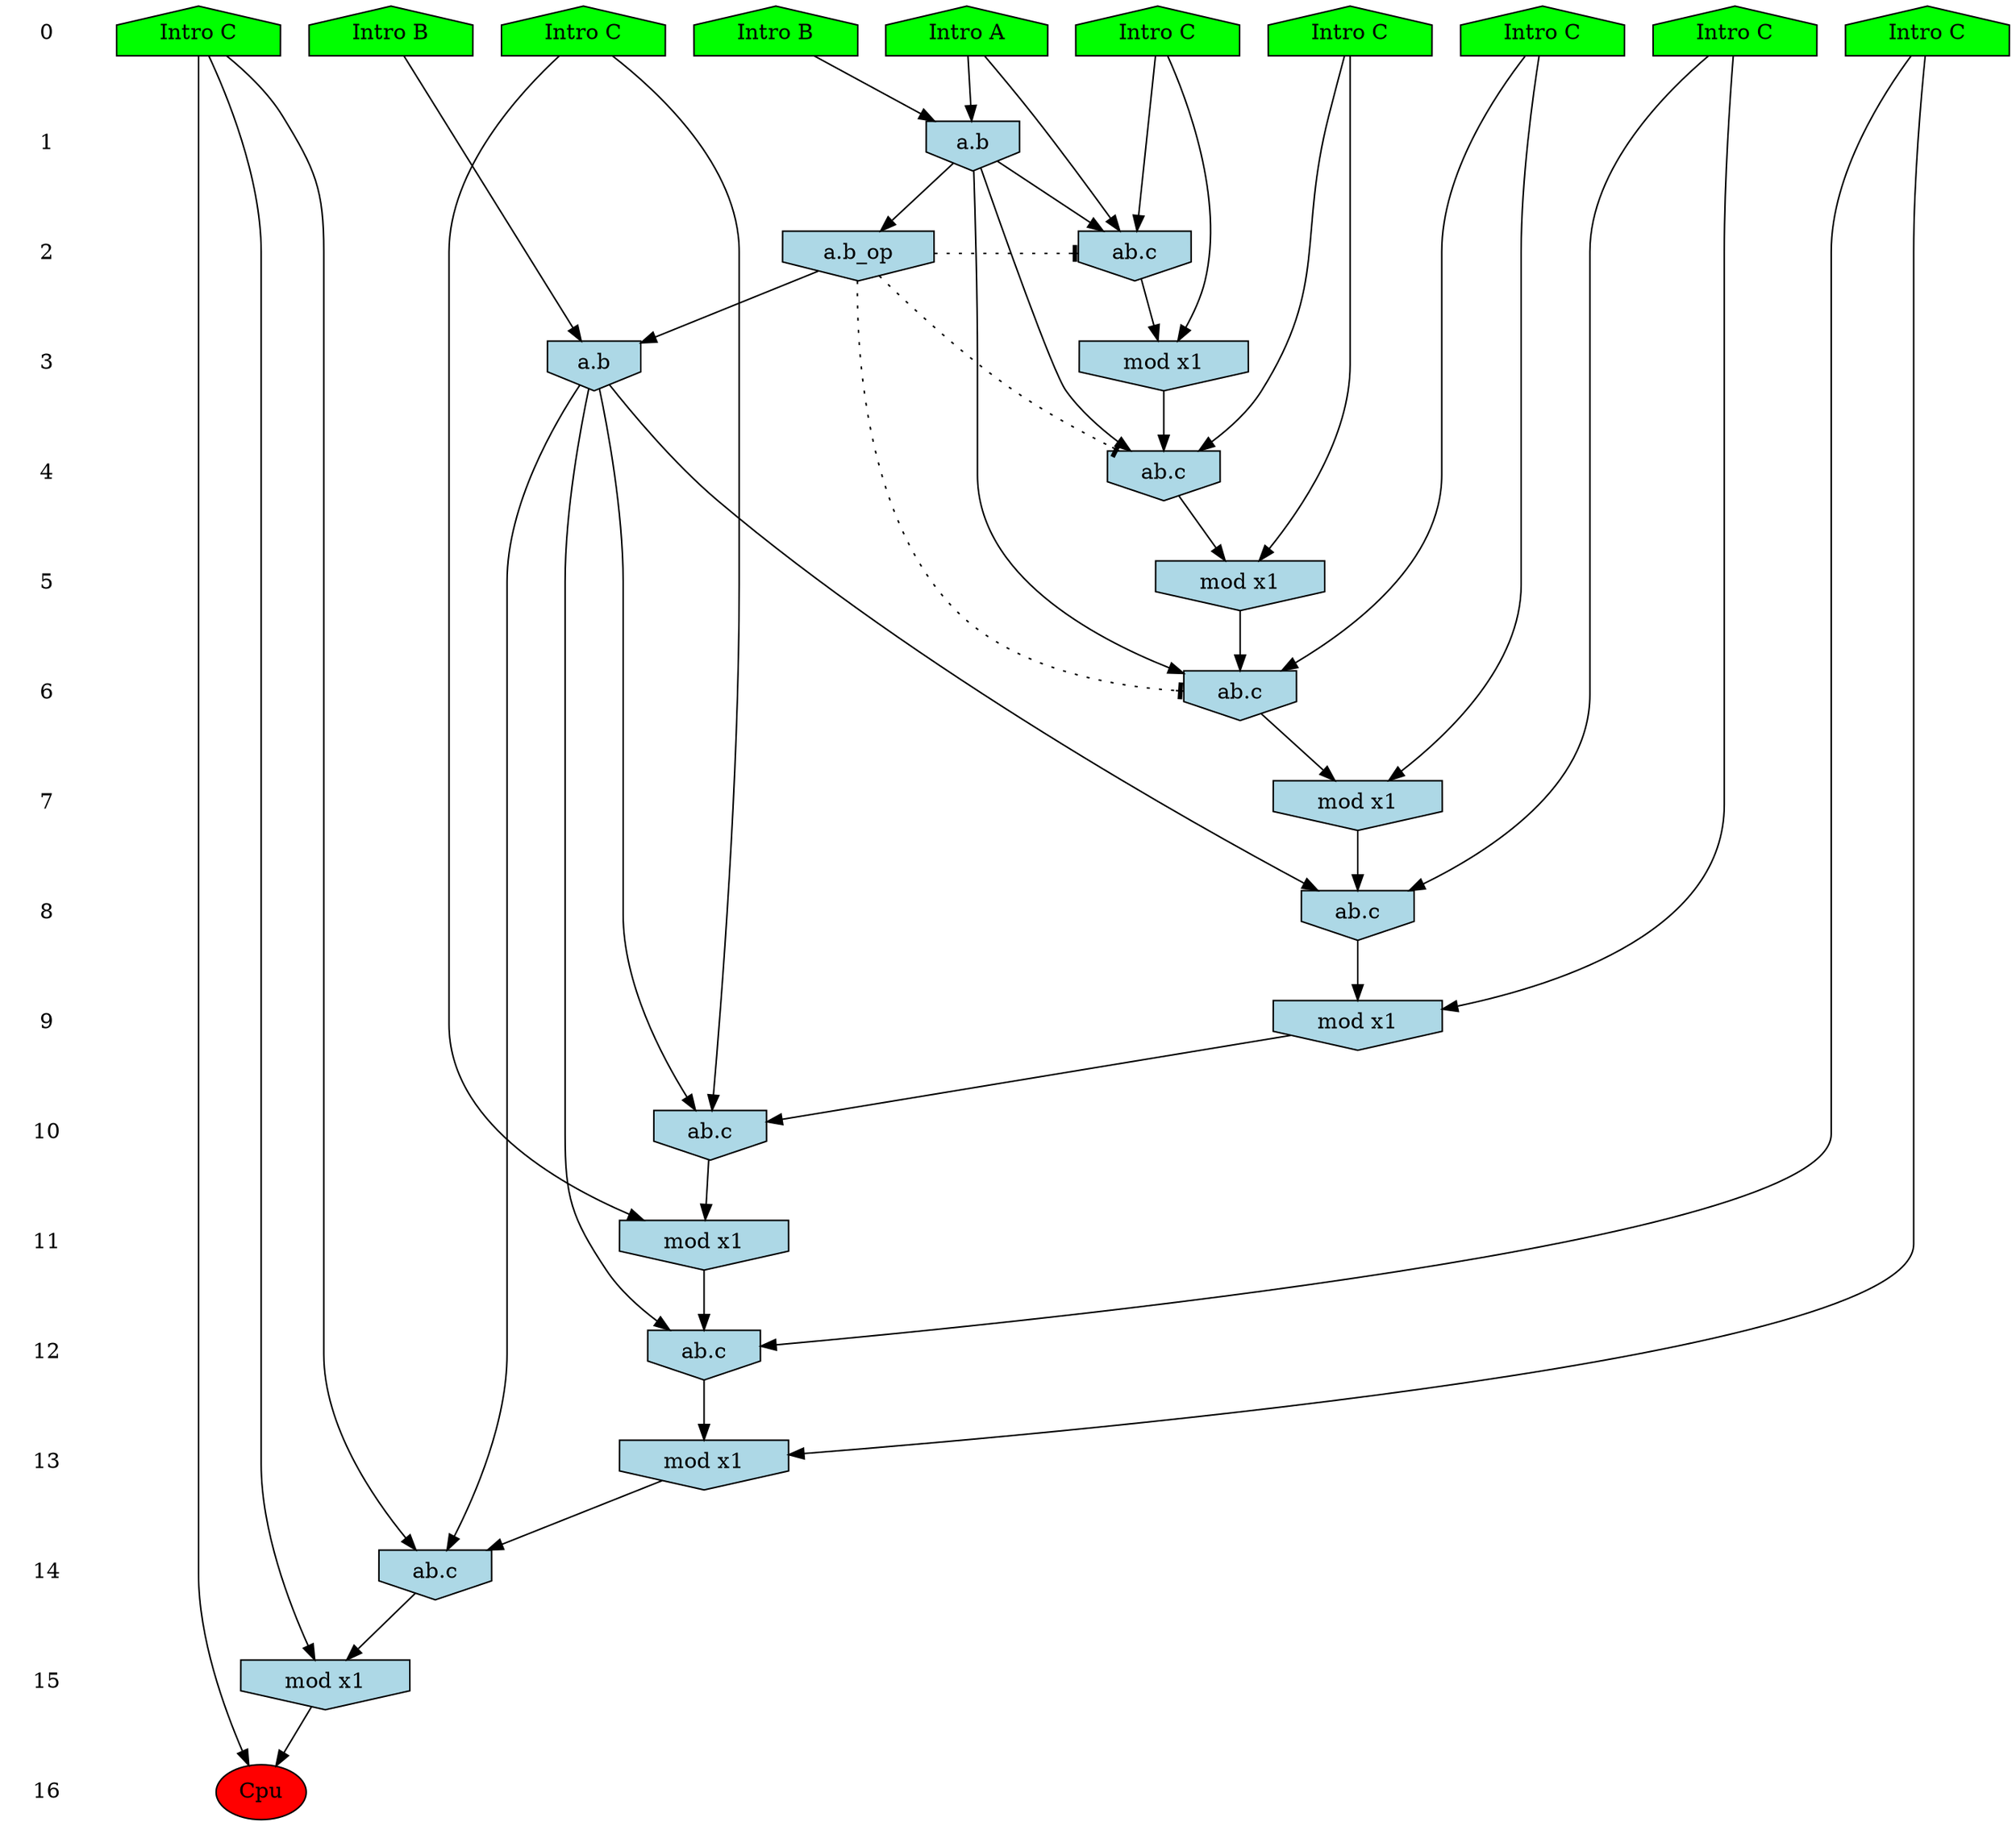 /* Compression of 1 causal flows obtained in average at 1.484219E+01 t.u */
/* Compressed causal flows were: [2430] */
digraph G{
 ranksep=.5 ; 
{ rank = same ; "0" [shape=plaintext] ; node_1 [label ="Intro A", shape=house, style=filled, fillcolor=green] ;
node_2 [label ="Intro B", shape=house, style=filled, fillcolor=green] ;
node_3 [label ="Intro B", shape=house, style=filled, fillcolor=green] ;
node_4 [label ="Intro C", shape=house, style=filled, fillcolor=green] ;
node_5 [label ="Intro C", shape=house, style=filled, fillcolor=green] ;
node_6 [label ="Intro C", shape=house, style=filled, fillcolor=green] ;
node_7 [label ="Intro C", shape=house, style=filled, fillcolor=green] ;
node_8 [label ="Intro C", shape=house, style=filled, fillcolor=green] ;
node_9 [label ="Intro C", shape=house, style=filled, fillcolor=green] ;
node_10 [label ="Intro C", shape=house, style=filled, fillcolor=green] ;
}
{ rank = same ; "1" [shape=plaintext] ; node_11 [label="a.b", shape=invhouse, style=filled, fillcolor = lightblue] ;
}
{ rank = same ; "2" [shape=plaintext] ; node_12 [label="ab.c", shape=invhouse, style=filled, fillcolor = lightblue] ;
node_17 [label="a.b_op", shape=invhouse, style=filled, fillcolor = lightblue] ;
}
{ rank = same ; "3" [shape=plaintext] ; node_13 [label="mod x1", shape=invhouse, style=filled, fillcolor = lightblue] ;
node_19 [label="a.b", shape=invhouse, style=filled, fillcolor = lightblue] ;
}
{ rank = same ; "4" [shape=plaintext] ; node_14 [label="ab.c", shape=invhouse, style=filled, fillcolor = lightblue] ;
}
{ rank = same ; "5" [shape=plaintext] ; node_15 [label="mod x1", shape=invhouse, style=filled, fillcolor = lightblue] ;
}
{ rank = same ; "6" [shape=plaintext] ; node_16 [label="ab.c", shape=invhouse, style=filled, fillcolor = lightblue] ;
}
{ rank = same ; "7" [shape=plaintext] ; node_18 [label="mod x1", shape=invhouse, style=filled, fillcolor = lightblue] ;
}
{ rank = same ; "8" [shape=plaintext] ; node_20 [label="ab.c", shape=invhouse, style=filled, fillcolor = lightblue] ;
}
{ rank = same ; "9" [shape=plaintext] ; node_21 [label="mod x1", shape=invhouse, style=filled, fillcolor = lightblue] ;
}
{ rank = same ; "10" [shape=plaintext] ; node_22 [label="ab.c", shape=invhouse, style=filled, fillcolor = lightblue] ;
}
{ rank = same ; "11" [shape=plaintext] ; node_23 [label="mod x1", shape=invhouse, style=filled, fillcolor = lightblue] ;
}
{ rank = same ; "12" [shape=plaintext] ; node_24 [label="ab.c", shape=invhouse, style=filled, fillcolor = lightblue] ;
}
{ rank = same ; "13" [shape=plaintext] ; node_25 [label="mod x1", shape=invhouse, style=filled, fillcolor = lightblue] ;
}
{ rank = same ; "14" [shape=plaintext] ; node_26 [label="ab.c", shape=invhouse, style=filled, fillcolor = lightblue] ;
}
{ rank = same ; "15" [shape=plaintext] ; node_27 [label="mod x1", shape=invhouse, style=filled, fillcolor = lightblue] ;
}
{ rank = same ; "16" [shape=plaintext] ; node_28 [label ="Cpu", style=filled, fillcolor=red] ;
}
"0" -> "1" [style="invis"]; 
"1" -> "2" [style="invis"]; 
"2" -> "3" [style="invis"]; 
"3" -> "4" [style="invis"]; 
"4" -> "5" [style="invis"]; 
"5" -> "6" [style="invis"]; 
"6" -> "7" [style="invis"]; 
"7" -> "8" [style="invis"]; 
"8" -> "9" [style="invis"]; 
"9" -> "10" [style="invis"]; 
"10" -> "11" [style="invis"]; 
"11" -> "12" [style="invis"]; 
"12" -> "13" [style="invis"]; 
"13" -> "14" [style="invis"]; 
"14" -> "15" [style="invis"]; 
"15" -> "16" [style="invis"]; 
node_1 -> node_11
node_3 -> node_11
node_1 -> node_12
node_7 -> node_12
node_11 -> node_12
node_7 -> node_13
node_12 -> node_13
node_9 -> node_14
node_11 -> node_14
node_13 -> node_14
node_9 -> node_15
node_14 -> node_15
node_4 -> node_16
node_11 -> node_16
node_15 -> node_16
node_11 -> node_17
node_4 -> node_18
node_16 -> node_18
node_2 -> node_19
node_17 -> node_19
node_6 -> node_20
node_18 -> node_20
node_19 -> node_20
node_6 -> node_21
node_20 -> node_21
node_10 -> node_22
node_19 -> node_22
node_21 -> node_22
node_10 -> node_23
node_22 -> node_23
node_8 -> node_24
node_19 -> node_24
node_23 -> node_24
node_8 -> node_25
node_24 -> node_25
node_5 -> node_26
node_19 -> node_26
node_25 -> node_26
node_5 -> node_27
node_26 -> node_27
node_5 -> node_28
node_27 -> node_28
node_17 -> node_16 [style=dotted, arrowhead = tee] 
node_17 -> node_14 [style=dotted, arrowhead = tee] 
node_17 -> node_12 [style=dotted, arrowhead = tee] 
}
/*
 Dot generation time: 0.000000
*/